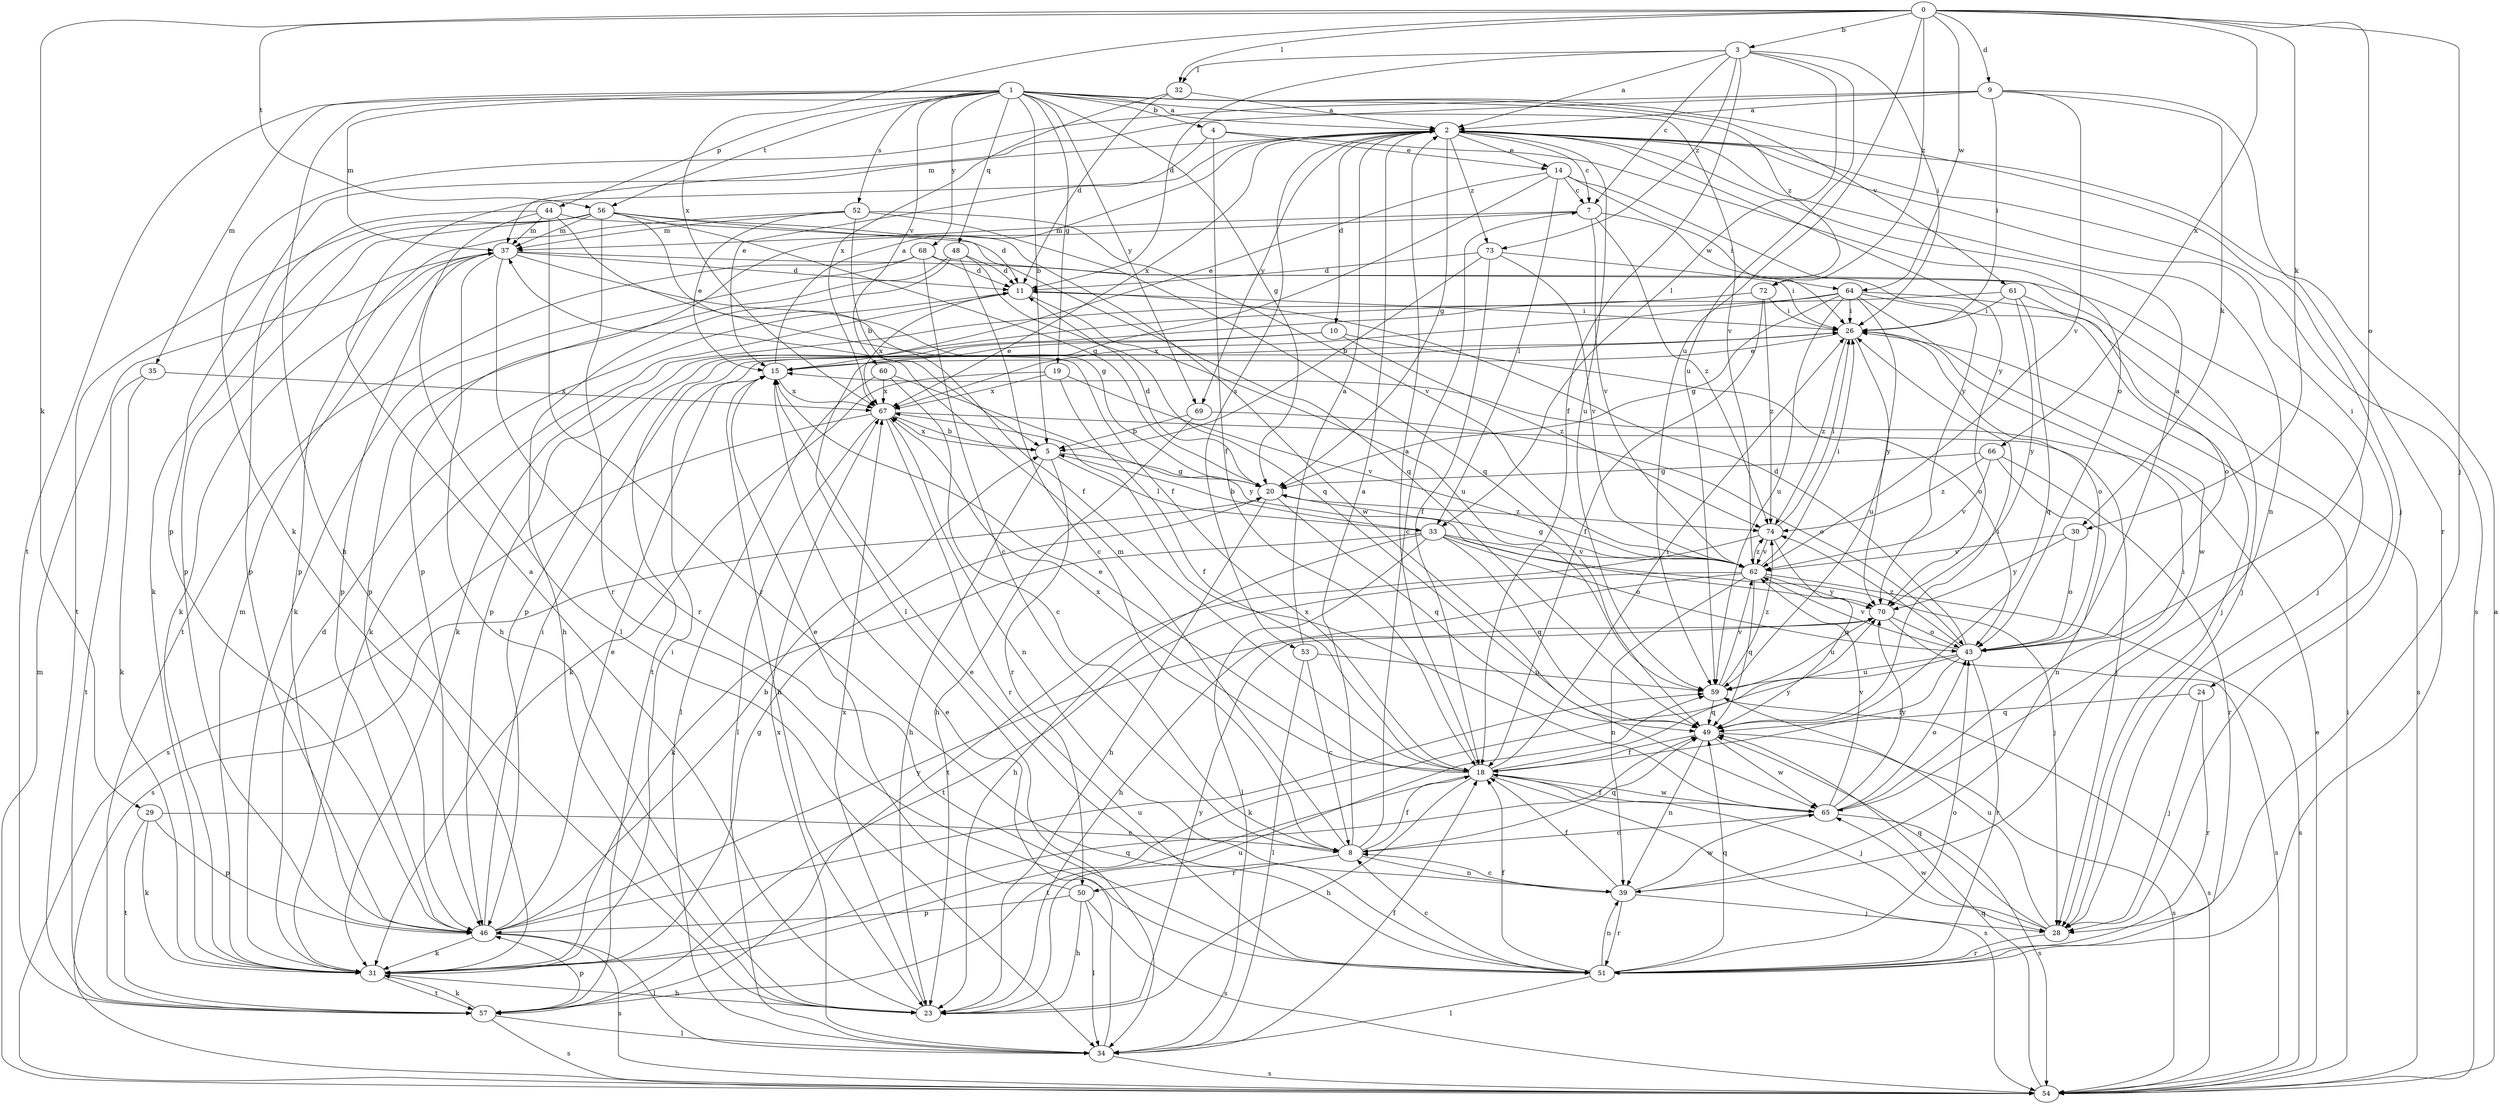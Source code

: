 strict digraph  {
0;
1;
2;
3;
4;
5;
7;
8;
9;
10;
11;
14;
15;
18;
19;
20;
23;
24;
26;
28;
29;
30;
31;
32;
33;
34;
35;
37;
39;
43;
44;
46;
48;
49;
50;
51;
52;
53;
54;
56;
57;
59;
60;
61;
62;
64;
65;
66;
67;
68;
69;
70;
72;
73;
74;
0 -> 3  [label=b];
0 -> 9  [label=d];
0 -> 28  [label=j];
0 -> 29  [label=k];
0 -> 30  [label=k];
0 -> 32  [label=l];
0 -> 43  [label=o];
0 -> 56  [label=t];
0 -> 59  [label=u];
0 -> 64  [label=w];
0 -> 66  [label=x];
0 -> 67  [label=x];
0 -> 72  [label=z];
1 -> 2  [label=a];
1 -> 4  [label=b];
1 -> 5  [label=b];
1 -> 19  [label=g];
1 -> 20  [label=g];
1 -> 23  [label=h];
1 -> 28  [label=j];
1 -> 35  [label=m];
1 -> 37  [label=m];
1 -> 44  [label=p];
1 -> 48  [label=q];
1 -> 52  [label=s];
1 -> 56  [label=t];
1 -> 57  [label=t];
1 -> 60  [label=v];
1 -> 61  [label=v];
1 -> 62  [label=v];
1 -> 68  [label=y];
1 -> 69  [label=y];
1 -> 72  [label=z];
2 -> 7  [label=c];
2 -> 10  [label=d];
2 -> 14  [label=e];
2 -> 20  [label=g];
2 -> 24  [label=i];
2 -> 39  [label=n];
2 -> 46  [label=p];
2 -> 53  [label=s];
2 -> 54  [label=s];
2 -> 59  [label=u];
2 -> 67  [label=x];
2 -> 69  [label=y];
2 -> 70  [label=y];
2 -> 73  [label=z];
3 -> 2  [label=a];
3 -> 7  [label=c];
3 -> 11  [label=d];
3 -> 18  [label=f];
3 -> 26  [label=i];
3 -> 32  [label=l];
3 -> 33  [label=l];
3 -> 59  [label=u];
3 -> 73  [label=z];
4 -> 14  [label=e];
4 -> 15  [label=e];
4 -> 18  [label=f];
4 -> 43  [label=o];
5 -> 20  [label=g];
5 -> 23  [label=h];
5 -> 33  [label=l];
5 -> 50  [label=r];
5 -> 67  [label=x];
7 -> 37  [label=m];
7 -> 46  [label=p];
7 -> 62  [label=v];
7 -> 64  [label=w];
7 -> 74  [label=z];
8 -> 2  [label=a];
8 -> 7  [label=c];
8 -> 18  [label=f];
8 -> 37  [label=m];
8 -> 39  [label=n];
8 -> 49  [label=q];
8 -> 50  [label=r];
9 -> 2  [label=a];
9 -> 26  [label=i];
9 -> 30  [label=k];
9 -> 31  [label=k];
9 -> 37  [label=m];
9 -> 51  [label=r];
9 -> 62  [label=v];
10 -> 15  [label=e];
10 -> 43  [label=o];
10 -> 57  [label=t];
10 -> 74  [label=z];
11 -> 26  [label=i];
11 -> 31  [label=k];
11 -> 59  [label=u];
11 -> 67  [label=x];
14 -> 7  [label=c];
14 -> 15  [label=e];
14 -> 26  [label=i];
14 -> 33  [label=l];
14 -> 34  [label=l];
14 -> 70  [label=y];
15 -> 2  [label=a];
15 -> 23  [label=h];
15 -> 67  [label=x];
18 -> 2  [label=a];
18 -> 15  [label=e];
18 -> 23  [label=h];
18 -> 26  [label=i];
18 -> 28  [label=j];
18 -> 54  [label=s];
18 -> 57  [label=t];
18 -> 65  [label=w];
18 -> 67  [label=x];
18 -> 70  [label=y];
19 -> 18  [label=f];
19 -> 31  [label=k];
19 -> 62  [label=v];
19 -> 67  [label=x];
20 -> 11  [label=d];
20 -> 23  [label=h];
20 -> 49  [label=q];
20 -> 54  [label=s];
20 -> 74  [label=z];
23 -> 2  [label=a];
23 -> 59  [label=u];
23 -> 67  [label=x];
23 -> 70  [label=y];
24 -> 28  [label=j];
24 -> 49  [label=q];
24 -> 51  [label=r];
26 -> 15  [label=e];
26 -> 43  [label=o];
26 -> 59  [label=u];
26 -> 74  [label=z];
28 -> 49  [label=q];
28 -> 51  [label=r];
28 -> 59  [label=u];
28 -> 65  [label=w];
29 -> 8  [label=c];
29 -> 31  [label=k];
29 -> 46  [label=p];
29 -> 57  [label=t];
30 -> 43  [label=o];
30 -> 62  [label=v];
30 -> 70  [label=y];
31 -> 11  [label=d];
31 -> 20  [label=g];
31 -> 23  [label=h];
31 -> 26  [label=i];
31 -> 37  [label=m];
31 -> 49  [label=q];
31 -> 57  [label=t];
32 -> 2  [label=a];
32 -> 11  [label=d];
32 -> 67  [label=x];
33 -> 5  [label=b];
33 -> 23  [label=h];
33 -> 28  [label=j];
33 -> 31  [label=k];
33 -> 34  [label=l];
33 -> 43  [label=o];
33 -> 49  [label=q];
33 -> 62  [label=v];
34 -> 15  [label=e];
34 -> 18  [label=f];
34 -> 54  [label=s];
34 -> 67  [label=x];
35 -> 31  [label=k];
35 -> 57  [label=t];
35 -> 67  [label=x];
37 -> 11  [label=d];
37 -> 20  [label=g];
37 -> 23  [label=h];
37 -> 28  [label=j];
37 -> 31  [label=k];
37 -> 46  [label=p];
37 -> 51  [label=r];
39 -> 8  [label=c];
39 -> 18  [label=f];
39 -> 28  [label=j];
39 -> 51  [label=r];
39 -> 65  [label=w];
43 -> 2  [label=a];
43 -> 11  [label=d];
43 -> 18  [label=f];
43 -> 31  [label=k];
43 -> 51  [label=r];
43 -> 59  [label=u];
43 -> 62  [label=v];
43 -> 74  [label=z];
44 -> 18  [label=f];
44 -> 34  [label=l];
44 -> 37  [label=m];
44 -> 46  [label=p];
44 -> 49  [label=q];
44 -> 51  [label=r];
46 -> 5  [label=b];
46 -> 15  [label=e];
46 -> 26  [label=i];
46 -> 31  [label=k];
46 -> 34  [label=l];
46 -> 54  [label=s];
46 -> 59  [label=u];
46 -> 70  [label=y];
48 -> 8  [label=c];
48 -> 11  [label=d];
48 -> 23  [label=h];
48 -> 46  [label=p];
48 -> 49  [label=q];
49 -> 18  [label=f];
49 -> 26  [label=i];
49 -> 39  [label=n];
49 -> 54  [label=s];
49 -> 65  [label=w];
50 -> 15  [label=e];
50 -> 23  [label=h];
50 -> 34  [label=l];
50 -> 46  [label=p];
50 -> 54  [label=s];
51 -> 8  [label=c];
51 -> 15  [label=e];
51 -> 18  [label=f];
51 -> 34  [label=l];
51 -> 39  [label=n];
51 -> 43  [label=o];
51 -> 49  [label=q];
52 -> 5  [label=b];
52 -> 15  [label=e];
52 -> 37  [label=m];
52 -> 46  [label=p];
52 -> 49  [label=q];
52 -> 62  [label=v];
53 -> 2  [label=a];
53 -> 8  [label=c];
53 -> 34  [label=l];
53 -> 59  [label=u];
54 -> 2  [label=a];
54 -> 15  [label=e];
54 -> 26  [label=i];
54 -> 37  [label=m];
54 -> 49  [label=q];
56 -> 11  [label=d];
56 -> 18  [label=f];
56 -> 20  [label=g];
56 -> 31  [label=k];
56 -> 37  [label=m];
56 -> 46  [label=p];
56 -> 51  [label=r];
56 -> 57  [label=t];
56 -> 65  [label=w];
57 -> 31  [label=k];
57 -> 34  [label=l];
57 -> 46  [label=p];
57 -> 54  [label=s];
59 -> 49  [label=q];
59 -> 54  [label=s];
59 -> 62  [label=v];
59 -> 74  [label=z];
60 -> 8  [label=c];
60 -> 34  [label=l];
60 -> 67  [label=x];
60 -> 70  [label=y];
61 -> 26  [label=i];
61 -> 43  [label=o];
61 -> 46  [label=p];
61 -> 49  [label=q];
61 -> 70  [label=y];
62 -> 20  [label=g];
62 -> 23  [label=h];
62 -> 26  [label=i];
62 -> 39  [label=n];
62 -> 49  [label=q];
62 -> 54  [label=s];
62 -> 57  [label=t];
62 -> 70  [label=y];
62 -> 74  [label=z];
64 -> 20  [label=g];
64 -> 26  [label=i];
64 -> 28  [label=j];
64 -> 46  [label=p];
64 -> 54  [label=s];
64 -> 59  [label=u];
64 -> 65  [label=w];
64 -> 67  [label=x];
64 -> 70  [label=y];
65 -> 8  [label=c];
65 -> 18  [label=f];
65 -> 26  [label=i];
65 -> 43  [label=o];
65 -> 54  [label=s];
65 -> 62  [label=v];
65 -> 67  [label=x];
65 -> 70  [label=y];
66 -> 20  [label=g];
66 -> 39  [label=n];
66 -> 51  [label=r];
66 -> 62  [label=v];
66 -> 74  [label=z];
67 -> 5  [label=b];
67 -> 28  [label=j];
67 -> 34  [label=l];
67 -> 39  [label=n];
67 -> 51  [label=r];
67 -> 54  [label=s];
68 -> 8  [label=c];
68 -> 11  [label=d];
68 -> 28  [label=j];
68 -> 31  [label=k];
68 -> 57  [label=t];
69 -> 5  [label=b];
69 -> 23  [label=h];
69 -> 43  [label=o];
70 -> 43  [label=o];
70 -> 54  [label=s];
70 -> 59  [label=u];
72 -> 18  [label=f];
72 -> 26  [label=i];
72 -> 31  [label=k];
72 -> 74  [label=z];
73 -> 5  [label=b];
73 -> 11  [label=d];
73 -> 18  [label=f];
73 -> 26  [label=i];
73 -> 62  [label=v];
74 -> 26  [label=i];
74 -> 49  [label=q];
74 -> 57  [label=t];
74 -> 62  [label=v];
}
